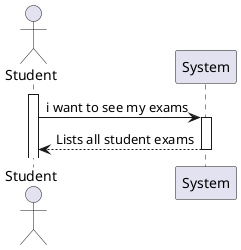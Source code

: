 @startuml

Actor Student

activate Student
Student -> System: i want to see my exams
activate System
System --> Student: Lists all student exams
deactivate System

@enduml